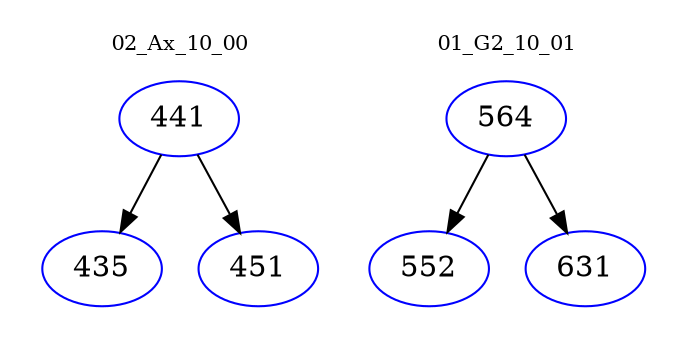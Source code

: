 digraph{
subgraph cluster_0 {
color = white
label = "02_Ax_10_00";
fontsize=10;
T0_441 [label="441", color="blue"]
T0_441 -> T0_435 [color="black"]
T0_435 [label="435", color="blue"]
T0_441 -> T0_451 [color="black"]
T0_451 [label="451", color="blue"]
}
subgraph cluster_1 {
color = white
label = "01_G2_10_01";
fontsize=10;
T1_564 [label="564", color="blue"]
T1_564 -> T1_552 [color="black"]
T1_552 [label="552", color="blue"]
T1_564 -> T1_631 [color="black"]
T1_631 [label="631", color="blue"]
}
}
